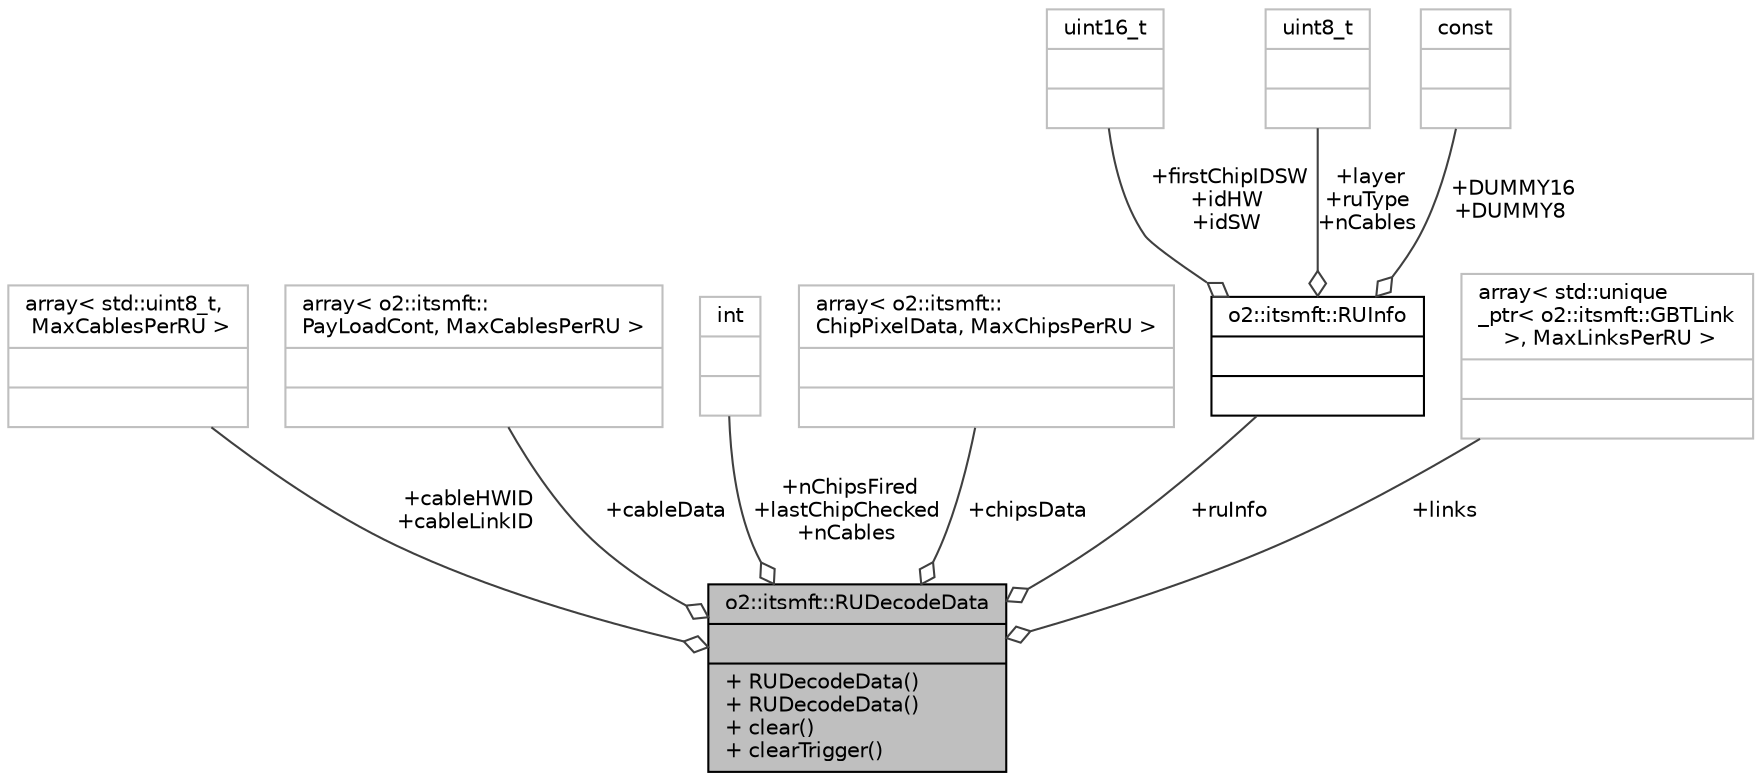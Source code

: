 digraph "o2::itsmft::RUDecodeData"
{
 // INTERACTIVE_SVG=YES
  bgcolor="transparent";
  edge [fontname="Helvetica",fontsize="10",labelfontname="Helvetica",labelfontsize="10"];
  node [fontname="Helvetica",fontsize="10",shape=record];
  Node1 [label="{o2::itsmft::RUDecodeData\n||+ RUDecodeData()\l+ RUDecodeData()\l+ clear()\l+ clearTrigger()\l}",height=0.2,width=0.4,color="black", fillcolor="grey75", style="filled", fontcolor="black"];
  Node2 -> Node1 [color="grey25",fontsize="10",style="solid",label=" +cableHWID\n+cableLinkID" ,arrowhead="odiamond",fontname="Helvetica"];
  Node2 [label="{array\< std::uint8_t,\l MaxCablesPerRU \>\n||}",height=0.2,width=0.4,color="grey75"];
  Node3 -> Node1 [color="grey25",fontsize="10",style="solid",label=" +cableData" ,arrowhead="odiamond",fontname="Helvetica"];
  Node3 [label="{array\< o2::itsmft::\lPayLoadCont, MaxCablesPerRU \>\n||}",height=0.2,width=0.4,color="grey75"];
  Node4 -> Node1 [color="grey25",fontsize="10",style="solid",label=" +nChipsFired\n+lastChipChecked\n+nCables" ,arrowhead="odiamond",fontname="Helvetica"];
  Node4 [label="{int\n||}",height=0.2,width=0.4,color="grey75"];
  Node5 -> Node1 [color="grey25",fontsize="10",style="solid",label=" +chipsData" ,arrowhead="odiamond",fontname="Helvetica"];
  Node5 [label="{array\< o2::itsmft::\lChipPixelData, MaxChipsPerRU \>\n||}",height=0.2,width=0.4,color="grey75"];
  Node6 -> Node1 [color="grey25",fontsize="10",style="solid",label=" +ruInfo" ,arrowhead="odiamond",fontname="Helvetica"];
  Node6 [label="{o2::itsmft::RUInfo\n||}",height=0.2,width=0.4,color="black",URL="$dd/d8d/structo2_1_1itsmft_1_1RUInfo.html"];
  Node7 -> Node6 [color="grey25",fontsize="10",style="solid",label=" +firstChipIDSW\n+idHW\n+idSW" ,arrowhead="odiamond",fontname="Helvetica"];
  Node7 [label="{uint16_t\n||}",height=0.2,width=0.4,color="grey75"];
  Node8 -> Node6 [color="grey25",fontsize="10",style="solid",label=" +layer\n+ruType\n+nCables" ,arrowhead="odiamond",fontname="Helvetica"];
  Node8 [label="{uint8_t\n||}",height=0.2,width=0.4,color="grey75"];
  Node9 -> Node6 [color="grey25",fontsize="10",style="solid",label=" +DUMMY16\n+DUMMY8" ,arrowhead="odiamond",fontname="Helvetica"];
  Node9 [label="{const\n||}",height=0.2,width=0.4,color="grey75"];
  Node10 -> Node1 [color="grey25",fontsize="10",style="solid",label=" +links" ,arrowhead="odiamond",fontname="Helvetica"];
  Node10 [label="{array\< std::unique\l_ptr\< o2::itsmft::GBTLink\l \>, MaxLinksPerRU \>\n||}",height=0.2,width=0.4,color="grey75"];
}
